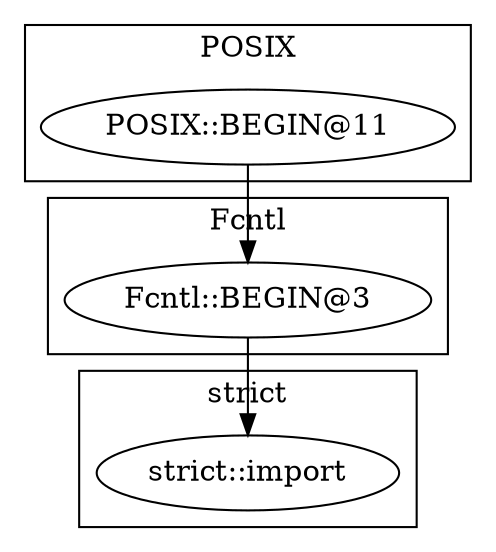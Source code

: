 digraph {
graph [overlap=false]
subgraph cluster_strict {
	label="strict";
	"strict::import";
}
subgraph cluster_POSIX {
	label="POSIX";
	"POSIX::BEGIN@11";
}
subgraph cluster_Fcntl {
	label="Fcntl";
	"Fcntl::BEGIN@3";
}
"POSIX::BEGIN@11" -> "Fcntl::BEGIN@3";
"Fcntl::BEGIN@3" -> "strict::import";
}
